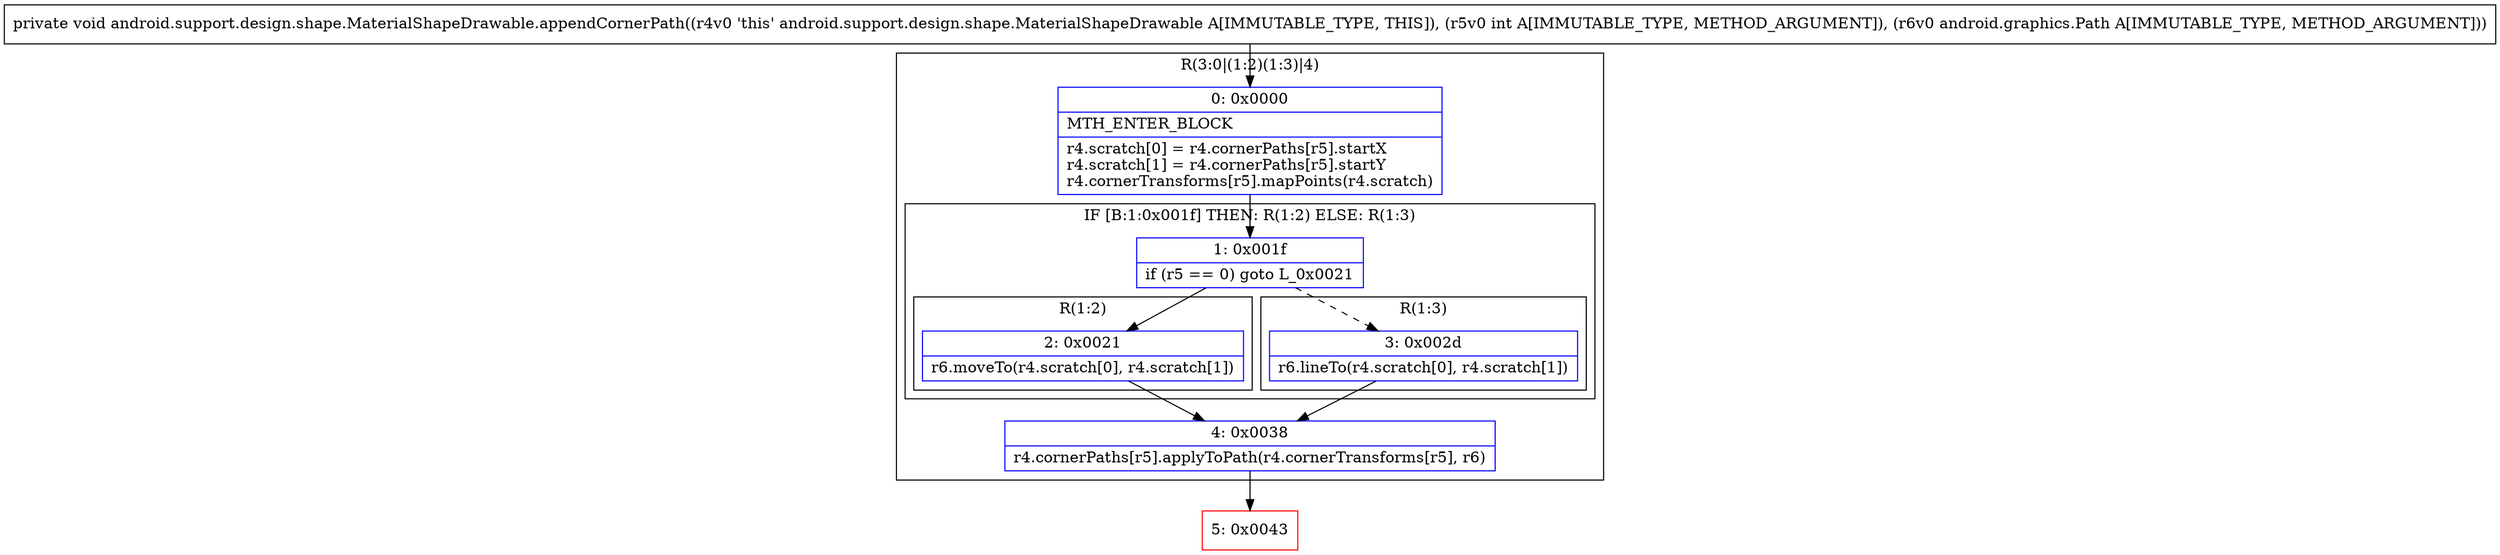 digraph "CFG forandroid.support.design.shape.MaterialShapeDrawable.appendCornerPath(ILandroid\/graphics\/Path;)V" {
subgraph cluster_Region_1199747422 {
label = "R(3:0|(1:2)(1:3)|4)";
node [shape=record,color=blue];
Node_0 [shape=record,label="{0\:\ 0x0000|MTH_ENTER_BLOCK\l|r4.scratch[0] = r4.cornerPaths[r5].startX\lr4.scratch[1] = r4.cornerPaths[r5].startY\lr4.cornerTransforms[r5].mapPoints(r4.scratch)\l}"];
subgraph cluster_IfRegion_5290390 {
label = "IF [B:1:0x001f] THEN: R(1:2) ELSE: R(1:3)";
node [shape=record,color=blue];
Node_1 [shape=record,label="{1\:\ 0x001f|if (r5 == 0) goto L_0x0021\l}"];
subgraph cluster_Region_15606997 {
label = "R(1:2)";
node [shape=record,color=blue];
Node_2 [shape=record,label="{2\:\ 0x0021|r6.moveTo(r4.scratch[0], r4.scratch[1])\l}"];
}
subgraph cluster_Region_780953835 {
label = "R(1:3)";
node [shape=record,color=blue];
Node_3 [shape=record,label="{3\:\ 0x002d|r6.lineTo(r4.scratch[0], r4.scratch[1])\l}"];
}
}
Node_4 [shape=record,label="{4\:\ 0x0038|r4.cornerPaths[r5].applyToPath(r4.cornerTransforms[r5], r6)\l}"];
}
Node_5 [shape=record,color=red,label="{5\:\ 0x0043}"];
MethodNode[shape=record,label="{private void android.support.design.shape.MaterialShapeDrawable.appendCornerPath((r4v0 'this' android.support.design.shape.MaterialShapeDrawable A[IMMUTABLE_TYPE, THIS]), (r5v0 int A[IMMUTABLE_TYPE, METHOD_ARGUMENT]), (r6v0 android.graphics.Path A[IMMUTABLE_TYPE, METHOD_ARGUMENT])) }"];
MethodNode -> Node_0;
Node_0 -> Node_1;
Node_1 -> Node_2;
Node_1 -> Node_3[style=dashed];
Node_2 -> Node_4;
Node_3 -> Node_4;
Node_4 -> Node_5;
}


